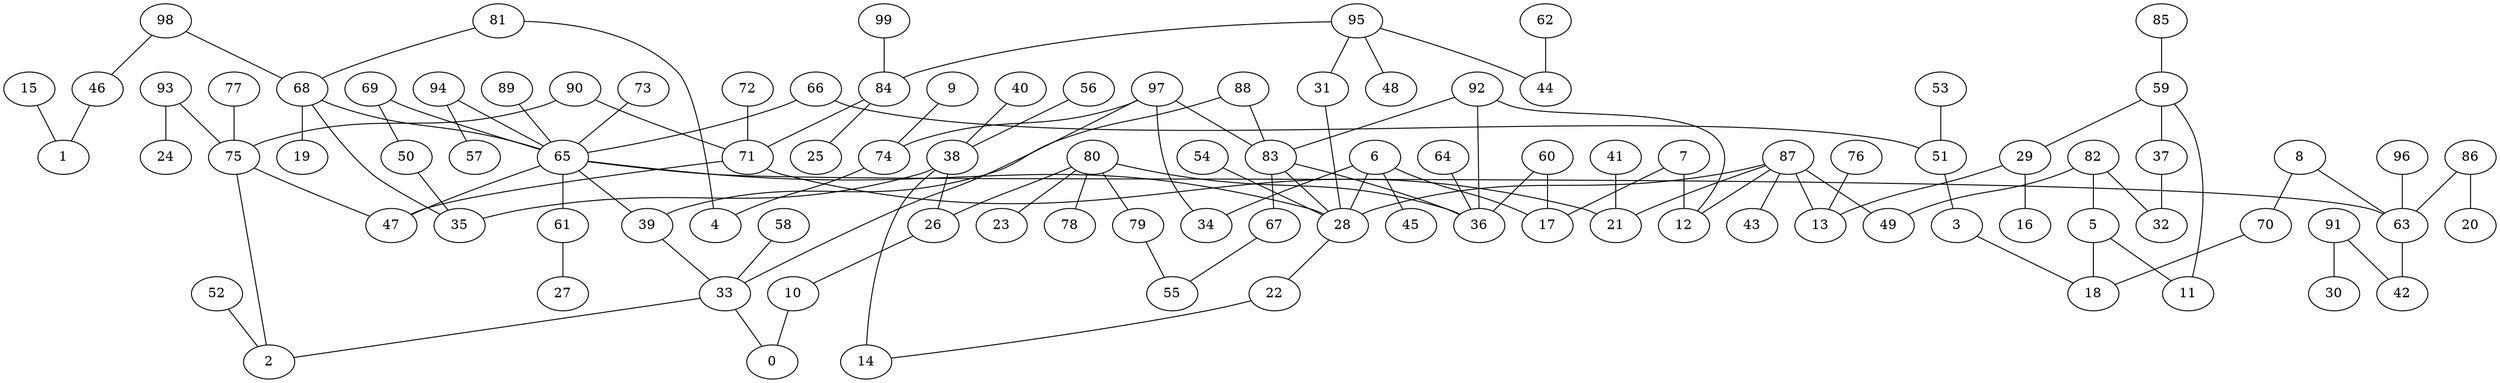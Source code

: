 digraph GG_graph {

subgraph G_graph {
edge [color = black]
"52" -> "2" [dir = none]
"89" -> "65" [dir = none]
"9" -> "74" [dir = none]
"40" -> "38" [dir = none]
"5" -> "11" [dir = none]
"77" -> "75" [dir = none]
"64" -> "36" [dir = none]
"15" -> "1" [dir = none]
"88" -> "39" [dir = none]
"60" -> "17" [dir = none]
"94" -> "57" [dir = none]
"94" -> "65" [dir = none]
"66" -> "51" [dir = none]
"66" -> "65" [dir = none]
"54" -> "28" [dir = none]
"98" -> "46" [dir = none]
"98" -> "68" [dir = none]
"82" -> "32" [dir = none]
"82" -> "49" [dir = none]
"41" -> "21" [dir = none]
"28" -> "22" [dir = none]
"80" -> "79" [dir = none]
"80" -> "78" [dir = none]
"80" -> "36" [dir = none]
"80" -> "23" [dir = none]
"80" -> "26" [dir = none]
"71" -> "47" [dir = none]
"71" -> "21" [dir = none]
"92" -> "83" [dir = none]
"51" -> "3" [dir = none]
"97" -> "34" [dir = none]
"97" -> "74" [dir = none]
"97" -> "33" [dir = none]
"97" -> "83" [dir = none]
"31" -> "28" [dir = none]
"63" -> "42" [dir = none]
"56" -> "38" [dir = none]
"83" -> "67" [dir = none]
"83" -> "28" [dir = none]
"68" -> "19" [dir = none]
"68" -> "35" [dir = none]
"68" -> "65" [dir = none]
"7" -> "17" [dir = none]
"7" -> "12" [dir = none]
"65" -> "39" [dir = none]
"65" -> "61" [dir = none]
"65" -> "63" [dir = none]
"65" -> "28" [dir = none]
"72" -> "71" [dir = none]
"91" -> "30" [dir = none]
"91" -> "42" [dir = none]
"87" -> "12" [dir = none]
"87" -> "21" [dir = none]
"87" -> "43" [dir = none]
"87" -> "49" [dir = none]
"87" -> "13" [dir = none]
"87" -> "28" [dir = none]
"8" -> "70" [dir = none]
"8" -> "63" [dir = none]
"26" -> "10" [dir = none]
"61" -> "27" [dir = none]
"38" -> "14" [dir = none]
"38" -> "26" [dir = none]
"38" -> "35" [dir = none]
"69" -> "50" [dir = none]
"95" -> "44" [dir = none]
"95" -> "48" [dir = none]
"95" -> "31" [dir = none]
"81" -> "4" [dir = none]
"81" -> "68" [dir = none]
"53" -> "51" [dir = none]
"96" -> "63" [dir = none]
"46" -> "1" [dir = none]
"73" -> "65" [dir = none]
"6" -> "45" [dir = none]
"6" -> "28" [dir = none]
"33" -> "2" [dir = none]
"75" -> "47" [dir = none]
"62" -> "44" [dir = none]
"3" -> "18" [dir = none]
"93" -> "24" [dir = none]
"93" -> "75" [dir = none]
"90" -> "75" [dir = none]
"76" -> "13" [dir = none]
"10" -> "0" [dir = none]
"29" -> "16" [dir = none]
"29" -> "13" [dir = none]
"99" -> "84" [dir = none]
"86" -> "20" [dir = none]
"86" -> "63" [dir = none]
"58" -> "33" [dir = none]
"84" -> "25" [dir = none]
"84" -> "71" [dir = none]
"67" -> "55" [dir = none]
"59" -> "37" [dir = none]
"59" -> "11" [dir = none]
"59" -> "29" [dir = none]
"50" -> "35" [dir = none]
"85" -> "59" [dir = none]
"82" -> "5" [dir = none]
"60" -> "36" [dir = none]
"90" -> "71" [dir = none]
"95" -> "84" [dir = none]
"37" -> "32" [dir = none]
"22" -> "14" [dir = none]
"5" -> "18" [dir = none]
"75" -> "2" [dir = none]
"6" -> "17" [dir = none]
"65" -> "47" [dir = none]
"79" -> "55" [dir = none]
"92" -> "36" [dir = none]
"39" -> "33" [dir = none]
"33" -> "0" [dir = none]
"92" -> "12" [dir = none]
"74" -> "4" [dir = none]
"83" -> "36" [dir = none]
"70" -> "18" [dir = none]
"88" -> "83" [dir = none]
"69" -> "65" [dir = none]
"6" -> "34" [dir = none]
}

}
